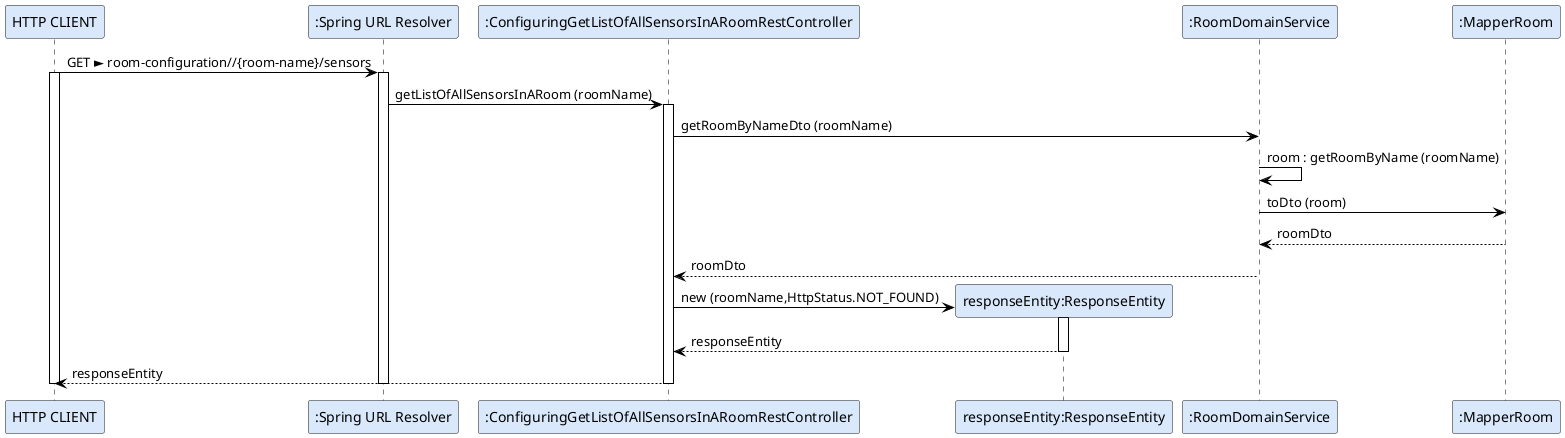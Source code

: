 @startuml

participant "HTTP CLIENT" as PST #DAE8FC
participant ":Spring URL Resolver" as SR #DAE8FC
participant ":ConfiguringGetListOfAllSensorsInARoomRestController" as CTRLGA #DAE8FC
participant "responseEntity:ResponseEntity" as RES #DAE8FC
participant ":RoomDomainService" as GS #DAE8FC
participant ":RoomRepository" as GS #DAE8FC
participant ":MapperRoom" as MAP #DAE8FC


skinparam title {
	BorderColor 6C8EBF

}

skinparam actor {
	BorderColor 6C8EBF
}

skinparam participant {
	BorderColor 6C8EBF
}

skinparam shadowing false

skinparam sequence {
	ArrowColor BLACK
	ActorBorderColor DeepSkyBlue
	LifeLineBorderColor BLACK
}
PST -> SR : GET ► room-configuration//{room-name}/sensors
activate PST
activate SR

SR -> CTRLGA : getListOfAllSensorsInARoom (roomName)

activate CTRLGA


CTRLGA -> GS :getRoomByNameDto (roomName)

GS -> GS: room : getRoomByName (roomName)


GS -> MAP: toDto (room)
MAP --> GS: roomDto
GS --> CTRLGA: roomDto

create RES
CTRLGA->RES: new (roomName,HttpStatus.NOT_FOUND)
activate RES
RES-->CTRLGA: responseEntity
deactivate RES
PST <-- CTRLGA : responseEntity

deactivate SR

deactivate CTRLGA
deactivate PST

@enduml